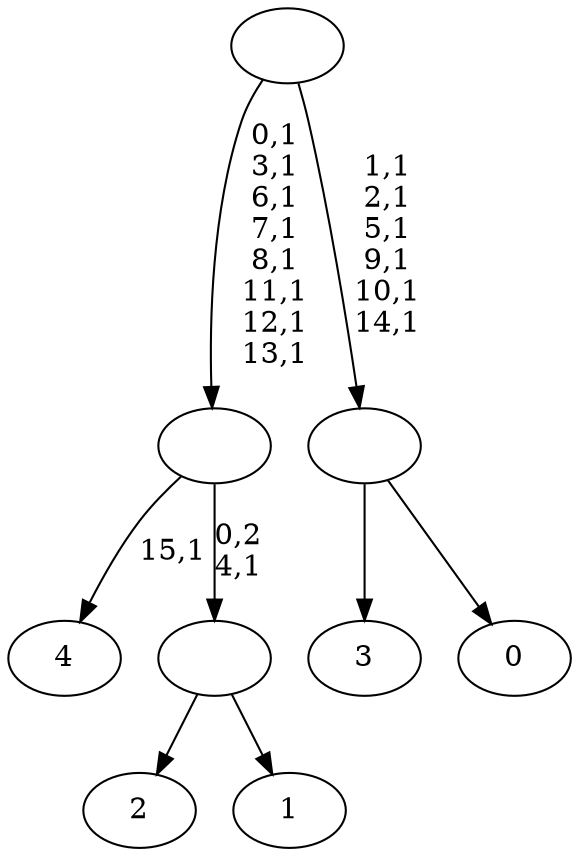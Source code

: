 digraph T {
	21 [label="4"]
	19 [label="3"]
	18 [label="2"]
	17 [label="1"]
	16 [label=""]
	15 [label=""]
	7 [label="0"]
	6 [label=""]
	0 [label=""]
	16 -> 18 [label=""]
	16 -> 17 [label=""]
	15 -> 21 [label="15,1"]
	15 -> 16 [label="0,2\n4,1"]
	6 -> 19 [label=""]
	6 -> 7 [label=""]
	0 -> 6 [label="1,1\n2,1\n5,1\n9,1\n10,1\n14,1"]
	0 -> 15 [label="0,1\n3,1\n6,1\n7,1\n8,1\n11,1\n12,1\n13,1"]
}
